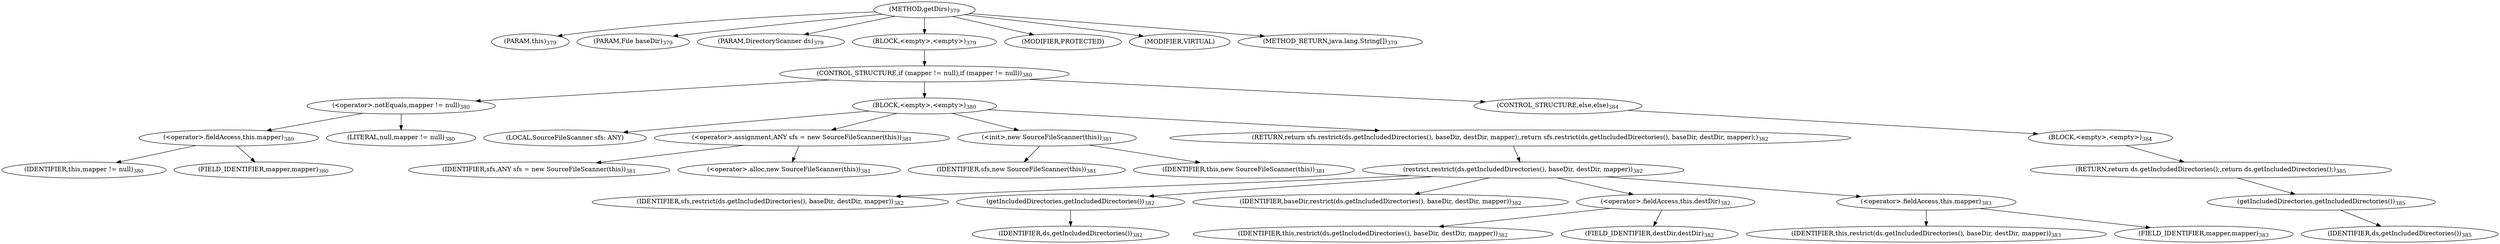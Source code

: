 digraph "getDirs" {  
"985" [label = <(METHOD,getDirs)<SUB>379</SUB>> ]
"37" [label = <(PARAM,this)<SUB>379</SUB>> ]
"986" [label = <(PARAM,File baseDir)<SUB>379</SUB>> ]
"987" [label = <(PARAM,DirectoryScanner ds)<SUB>379</SUB>> ]
"988" [label = <(BLOCK,&lt;empty&gt;,&lt;empty&gt;)<SUB>379</SUB>> ]
"989" [label = <(CONTROL_STRUCTURE,if (mapper != null),if (mapper != null))<SUB>380</SUB>> ]
"990" [label = <(&lt;operator&gt;.notEquals,mapper != null)<SUB>380</SUB>> ]
"991" [label = <(&lt;operator&gt;.fieldAccess,this.mapper)<SUB>380</SUB>> ]
"992" [label = <(IDENTIFIER,this,mapper != null)<SUB>380</SUB>> ]
"993" [label = <(FIELD_IDENTIFIER,mapper,mapper)<SUB>380</SUB>> ]
"994" [label = <(LITERAL,null,mapper != null)<SUB>380</SUB>> ]
"995" [label = <(BLOCK,&lt;empty&gt;,&lt;empty&gt;)<SUB>380</SUB>> ]
"39" [label = <(LOCAL,SourceFileScanner sfs: ANY)> ]
"996" [label = <(&lt;operator&gt;.assignment,ANY sfs = new SourceFileScanner(this))<SUB>381</SUB>> ]
"997" [label = <(IDENTIFIER,sfs,ANY sfs = new SourceFileScanner(this))<SUB>381</SUB>> ]
"998" [label = <(&lt;operator&gt;.alloc,new SourceFileScanner(this))<SUB>381</SUB>> ]
"999" [label = <(&lt;init&gt;,new SourceFileScanner(this))<SUB>381</SUB>> ]
"38" [label = <(IDENTIFIER,sfs,new SourceFileScanner(this))<SUB>381</SUB>> ]
"36" [label = <(IDENTIFIER,this,new SourceFileScanner(this))<SUB>381</SUB>> ]
"1000" [label = <(RETURN,return sfs.restrict(ds.getIncludedDirectories(), baseDir, destDir, mapper);,return sfs.restrict(ds.getIncludedDirectories(), baseDir, destDir, mapper);)<SUB>382</SUB>> ]
"1001" [label = <(restrict,restrict(ds.getIncludedDirectories(), baseDir, destDir, mapper))<SUB>382</SUB>> ]
"1002" [label = <(IDENTIFIER,sfs,restrict(ds.getIncludedDirectories(), baseDir, destDir, mapper))<SUB>382</SUB>> ]
"1003" [label = <(getIncludedDirectories,getIncludedDirectories())<SUB>382</SUB>> ]
"1004" [label = <(IDENTIFIER,ds,getIncludedDirectories())<SUB>382</SUB>> ]
"1005" [label = <(IDENTIFIER,baseDir,restrict(ds.getIncludedDirectories(), baseDir, destDir, mapper))<SUB>382</SUB>> ]
"1006" [label = <(&lt;operator&gt;.fieldAccess,this.destDir)<SUB>382</SUB>> ]
"1007" [label = <(IDENTIFIER,this,restrict(ds.getIncludedDirectories(), baseDir, destDir, mapper))<SUB>382</SUB>> ]
"1008" [label = <(FIELD_IDENTIFIER,destDir,destDir)<SUB>382</SUB>> ]
"1009" [label = <(&lt;operator&gt;.fieldAccess,this.mapper)<SUB>383</SUB>> ]
"1010" [label = <(IDENTIFIER,this,restrict(ds.getIncludedDirectories(), baseDir, destDir, mapper))<SUB>383</SUB>> ]
"1011" [label = <(FIELD_IDENTIFIER,mapper,mapper)<SUB>383</SUB>> ]
"1012" [label = <(CONTROL_STRUCTURE,else,else)<SUB>384</SUB>> ]
"1013" [label = <(BLOCK,&lt;empty&gt;,&lt;empty&gt;)<SUB>384</SUB>> ]
"1014" [label = <(RETURN,return ds.getIncludedDirectories();,return ds.getIncludedDirectories();)<SUB>385</SUB>> ]
"1015" [label = <(getIncludedDirectories,getIncludedDirectories())<SUB>385</SUB>> ]
"1016" [label = <(IDENTIFIER,ds,getIncludedDirectories())<SUB>385</SUB>> ]
"1017" [label = <(MODIFIER,PROTECTED)> ]
"1018" [label = <(MODIFIER,VIRTUAL)> ]
"1019" [label = <(METHOD_RETURN,java.lang.String[])<SUB>379</SUB>> ]
  "985" -> "37" 
  "985" -> "986" 
  "985" -> "987" 
  "985" -> "988" 
  "985" -> "1017" 
  "985" -> "1018" 
  "985" -> "1019" 
  "988" -> "989" 
  "989" -> "990" 
  "989" -> "995" 
  "989" -> "1012" 
  "990" -> "991" 
  "990" -> "994" 
  "991" -> "992" 
  "991" -> "993" 
  "995" -> "39" 
  "995" -> "996" 
  "995" -> "999" 
  "995" -> "1000" 
  "996" -> "997" 
  "996" -> "998" 
  "999" -> "38" 
  "999" -> "36" 
  "1000" -> "1001" 
  "1001" -> "1002" 
  "1001" -> "1003" 
  "1001" -> "1005" 
  "1001" -> "1006" 
  "1001" -> "1009" 
  "1003" -> "1004" 
  "1006" -> "1007" 
  "1006" -> "1008" 
  "1009" -> "1010" 
  "1009" -> "1011" 
  "1012" -> "1013" 
  "1013" -> "1014" 
  "1014" -> "1015" 
  "1015" -> "1016" 
}
